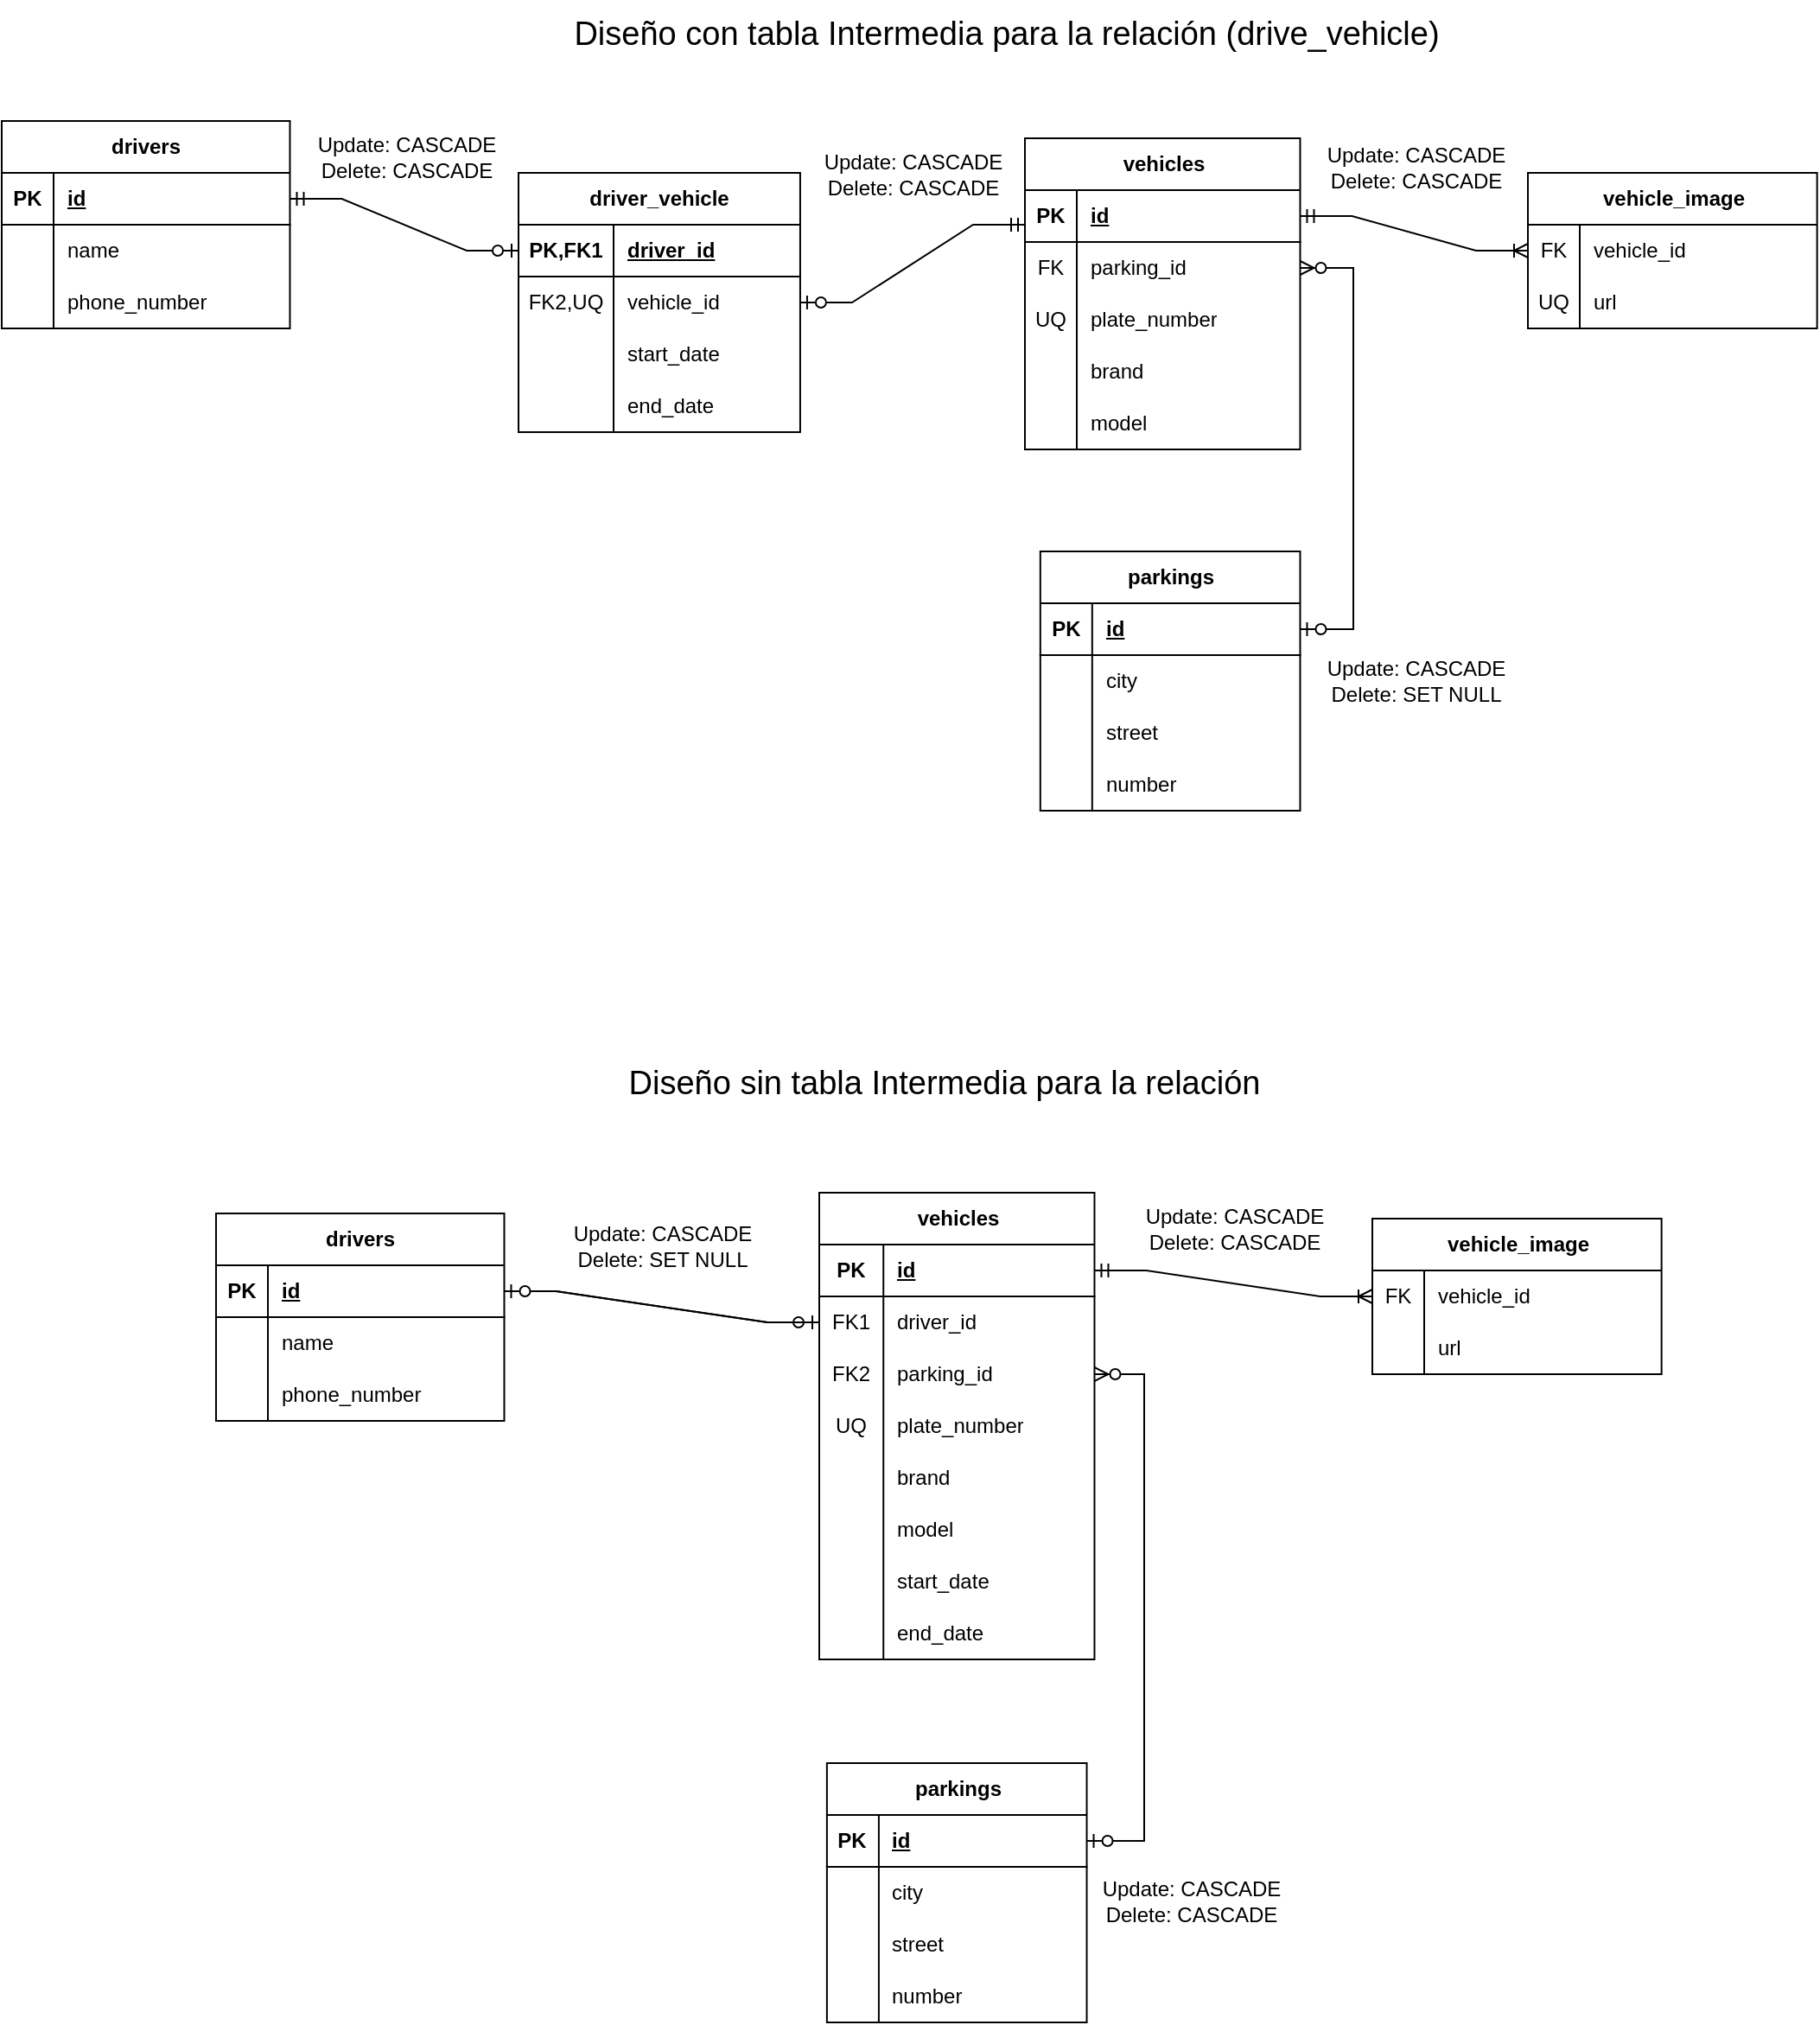 <mxfile version="26.2.14">
  <diagram name="Page-1" id="vHG7mOKKZMKuYX-PGG-n">
    <mxGraphModel dx="1129" dy="554" grid="0" gridSize="10" guides="1" tooltips="1" connect="1" arrows="1" fold="1" page="1" pageScale="1" pageWidth="1100" pageHeight="850" math="0" shadow="0">
      <root>
        <mxCell id="0" />
        <mxCell id="1" parent="0" />
        <mxCell id="TtqadNFE_iPxVeykKwdx-1" value="drivers" style="shape=table;startSize=30;container=1;collapsible=1;childLayout=tableLayout;fixedRows=1;rowLines=0;fontStyle=1;align=center;resizeLast=1;html=1;" parent="1" vertex="1">
          <mxGeometry x="19" y="130" width="166.743" height="120" as="geometry" />
        </mxCell>
        <mxCell id="TtqadNFE_iPxVeykKwdx-2" value="" style="shape=tableRow;horizontal=0;startSize=0;swimlaneHead=0;swimlaneBody=0;fillColor=none;collapsible=0;dropTarget=0;points=[[0,0.5],[1,0.5]];portConstraint=eastwest;top=0;left=0;right=0;bottom=1;" parent="TtqadNFE_iPxVeykKwdx-1" vertex="1">
          <mxGeometry y="30" width="166.743" height="30" as="geometry" />
        </mxCell>
        <mxCell id="TtqadNFE_iPxVeykKwdx-3" value="PK" style="shape=partialRectangle;connectable=0;fillColor=none;top=0;left=0;bottom=0;right=0;fontStyle=1;overflow=hidden;whiteSpace=wrap;html=1;" parent="TtqadNFE_iPxVeykKwdx-2" vertex="1">
          <mxGeometry width="30" height="30" as="geometry">
            <mxRectangle width="30" height="30" as="alternateBounds" />
          </mxGeometry>
        </mxCell>
        <mxCell id="TtqadNFE_iPxVeykKwdx-4" value="id" style="shape=partialRectangle;connectable=0;fillColor=none;top=0;left=0;bottom=0;right=0;align=left;spacingLeft=6;fontStyle=5;overflow=hidden;whiteSpace=wrap;html=1;" parent="TtqadNFE_iPxVeykKwdx-2" vertex="1">
          <mxGeometry x="30" width="136.743" height="30" as="geometry">
            <mxRectangle width="136.743" height="30" as="alternateBounds" />
          </mxGeometry>
        </mxCell>
        <mxCell id="TtqadNFE_iPxVeykKwdx-5" value="" style="shape=tableRow;horizontal=0;startSize=0;swimlaneHead=0;swimlaneBody=0;fillColor=none;collapsible=0;dropTarget=0;points=[[0,0.5],[1,0.5]];portConstraint=eastwest;top=0;left=0;right=0;bottom=0;" parent="TtqadNFE_iPxVeykKwdx-1" vertex="1">
          <mxGeometry y="60" width="166.743" height="30" as="geometry" />
        </mxCell>
        <mxCell id="TtqadNFE_iPxVeykKwdx-6" value="" style="shape=partialRectangle;connectable=0;fillColor=none;top=0;left=0;bottom=0;right=0;editable=1;overflow=hidden;whiteSpace=wrap;html=1;" parent="TtqadNFE_iPxVeykKwdx-5" vertex="1">
          <mxGeometry width="30" height="30" as="geometry">
            <mxRectangle width="30" height="30" as="alternateBounds" />
          </mxGeometry>
        </mxCell>
        <mxCell id="TtqadNFE_iPxVeykKwdx-7" value="name" style="shape=partialRectangle;connectable=0;fillColor=none;top=0;left=0;bottom=0;right=0;align=left;spacingLeft=6;overflow=hidden;whiteSpace=wrap;html=1;" parent="TtqadNFE_iPxVeykKwdx-5" vertex="1">
          <mxGeometry x="30" width="136.743" height="30" as="geometry">
            <mxRectangle width="136.743" height="30" as="alternateBounds" />
          </mxGeometry>
        </mxCell>
        <mxCell id="TtqadNFE_iPxVeykKwdx-8" value="" style="shape=tableRow;horizontal=0;startSize=0;swimlaneHead=0;swimlaneBody=0;fillColor=none;collapsible=0;dropTarget=0;points=[[0,0.5],[1,0.5]];portConstraint=eastwest;top=0;left=0;right=0;bottom=0;" parent="TtqadNFE_iPxVeykKwdx-1" vertex="1">
          <mxGeometry y="90" width="166.743" height="30" as="geometry" />
        </mxCell>
        <mxCell id="TtqadNFE_iPxVeykKwdx-9" value="" style="shape=partialRectangle;connectable=0;fillColor=none;top=0;left=0;bottom=0;right=0;editable=1;overflow=hidden;whiteSpace=wrap;html=1;" parent="TtqadNFE_iPxVeykKwdx-8" vertex="1">
          <mxGeometry width="30" height="30" as="geometry">
            <mxRectangle width="30" height="30" as="alternateBounds" />
          </mxGeometry>
        </mxCell>
        <mxCell id="TtqadNFE_iPxVeykKwdx-10" value="phone_number" style="shape=partialRectangle;connectable=0;fillColor=none;top=0;left=0;bottom=0;right=0;align=left;spacingLeft=6;overflow=hidden;whiteSpace=wrap;html=1;" parent="TtqadNFE_iPxVeykKwdx-8" vertex="1">
          <mxGeometry x="30" width="136.743" height="30" as="geometry">
            <mxRectangle width="136.743" height="30" as="alternateBounds" />
          </mxGeometry>
        </mxCell>
        <mxCell id="jej1rI7LSqxI39nl56Qy-10" value="vehicles" style="shape=table;startSize=30;container=1;collapsible=1;childLayout=tableLayout;fixedRows=1;rowLines=0;fontStyle=1;align=center;resizeLast=1;html=1;" parent="1" vertex="1">
          <mxGeometry x="611" y="140" width="159.234" height="180" as="geometry" />
        </mxCell>
        <mxCell id="jej1rI7LSqxI39nl56Qy-11" value="" style="shape=tableRow;horizontal=0;startSize=0;swimlaneHead=0;swimlaneBody=0;fillColor=none;collapsible=0;dropTarget=0;points=[[0,0.5],[1,0.5]];portConstraint=eastwest;top=0;left=0;right=0;bottom=1;" parent="jej1rI7LSqxI39nl56Qy-10" vertex="1">
          <mxGeometry y="30" width="159.234" height="30" as="geometry" />
        </mxCell>
        <mxCell id="jej1rI7LSqxI39nl56Qy-12" value="PK" style="shape=partialRectangle;connectable=0;fillColor=none;top=0;left=0;bottom=0;right=0;fontStyle=1;overflow=hidden;whiteSpace=wrap;html=1;" parent="jej1rI7LSqxI39nl56Qy-11" vertex="1">
          <mxGeometry width="30" height="30" as="geometry">
            <mxRectangle width="30" height="30" as="alternateBounds" />
          </mxGeometry>
        </mxCell>
        <mxCell id="jej1rI7LSqxI39nl56Qy-13" value="id" style="shape=partialRectangle;connectable=0;fillColor=none;top=0;left=0;bottom=0;right=0;align=left;spacingLeft=6;fontStyle=5;overflow=hidden;whiteSpace=wrap;html=1;" parent="jej1rI7LSqxI39nl56Qy-11" vertex="1">
          <mxGeometry x="30" width="129.234" height="30" as="geometry">
            <mxRectangle width="129.234" height="30" as="alternateBounds" />
          </mxGeometry>
        </mxCell>
        <mxCell id="jej1rI7LSqxI39nl56Qy-113" value="" style="shape=tableRow;horizontal=0;startSize=0;swimlaneHead=0;swimlaneBody=0;fillColor=none;collapsible=0;dropTarget=0;points=[[0,0.5],[1,0.5]];portConstraint=eastwest;top=0;left=0;right=0;bottom=0;" parent="jej1rI7LSqxI39nl56Qy-10" vertex="1">
          <mxGeometry y="60" width="159.234" height="30" as="geometry" />
        </mxCell>
        <mxCell id="jej1rI7LSqxI39nl56Qy-114" value="FK" style="shape=partialRectangle;connectable=0;fillColor=none;top=0;left=0;bottom=0;right=0;editable=1;overflow=hidden;whiteSpace=wrap;html=1;" parent="jej1rI7LSqxI39nl56Qy-113" vertex="1">
          <mxGeometry width="30" height="30" as="geometry">
            <mxRectangle width="30" height="30" as="alternateBounds" />
          </mxGeometry>
        </mxCell>
        <mxCell id="jej1rI7LSqxI39nl56Qy-115" value="parking_id" style="shape=partialRectangle;connectable=0;fillColor=none;top=0;left=0;bottom=0;right=0;align=left;spacingLeft=6;overflow=hidden;whiteSpace=wrap;html=1;" parent="jej1rI7LSqxI39nl56Qy-113" vertex="1">
          <mxGeometry x="30" width="129.234" height="30" as="geometry">
            <mxRectangle width="129.234" height="30" as="alternateBounds" />
          </mxGeometry>
        </mxCell>
        <mxCell id="jej1rI7LSqxI39nl56Qy-39" value="" style="shape=tableRow;horizontal=0;startSize=0;swimlaneHead=0;swimlaneBody=0;fillColor=none;collapsible=0;dropTarget=0;points=[[0,0.5],[1,0.5]];portConstraint=eastwest;top=0;left=0;right=0;bottom=0;" parent="jej1rI7LSqxI39nl56Qy-10" vertex="1">
          <mxGeometry y="90" width="159.234" height="30" as="geometry" />
        </mxCell>
        <mxCell id="jej1rI7LSqxI39nl56Qy-40" value="UQ" style="shape=partialRectangle;connectable=0;fillColor=none;top=0;left=0;bottom=0;right=0;editable=1;overflow=hidden;whiteSpace=wrap;html=1;" parent="jej1rI7LSqxI39nl56Qy-39" vertex="1">
          <mxGeometry width="30" height="30" as="geometry">
            <mxRectangle width="30" height="30" as="alternateBounds" />
          </mxGeometry>
        </mxCell>
        <mxCell id="jej1rI7LSqxI39nl56Qy-41" value="plate_number" style="shape=partialRectangle;connectable=0;fillColor=none;top=0;left=0;bottom=0;right=0;align=left;spacingLeft=6;overflow=hidden;whiteSpace=wrap;html=1;" parent="jej1rI7LSqxI39nl56Qy-39" vertex="1">
          <mxGeometry x="30" width="129.234" height="30" as="geometry">
            <mxRectangle width="129.234" height="30" as="alternateBounds" />
          </mxGeometry>
        </mxCell>
        <mxCell id="jej1rI7LSqxI39nl56Qy-17" value="" style="shape=tableRow;horizontal=0;startSize=0;swimlaneHead=0;swimlaneBody=0;fillColor=none;collapsible=0;dropTarget=0;points=[[0,0.5],[1,0.5]];portConstraint=eastwest;top=0;left=0;right=0;bottom=0;" parent="jej1rI7LSqxI39nl56Qy-10" vertex="1">
          <mxGeometry y="120" width="159.234" height="30" as="geometry" />
        </mxCell>
        <mxCell id="jej1rI7LSqxI39nl56Qy-18" value="&lt;span style=&quot;white-space: pre;&quot;&gt;&#x9;&lt;/span&gt;&lt;span style=&quot;white-space: pre;&quot;&gt;&#x9;&lt;/span&gt;" style="shape=partialRectangle;connectable=0;fillColor=none;top=0;left=0;bottom=0;right=0;editable=1;overflow=hidden;whiteSpace=wrap;html=1;" parent="jej1rI7LSqxI39nl56Qy-17" vertex="1">
          <mxGeometry width="30" height="30" as="geometry">
            <mxRectangle width="30" height="30" as="alternateBounds" />
          </mxGeometry>
        </mxCell>
        <mxCell id="jej1rI7LSqxI39nl56Qy-19" value="brand" style="shape=partialRectangle;connectable=0;fillColor=none;top=0;left=0;bottom=0;right=0;align=left;spacingLeft=6;overflow=hidden;whiteSpace=wrap;html=1;" parent="jej1rI7LSqxI39nl56Qy-17" vertex="1">
          <mxGeometry x="30" width="129.234" height="30" as="geometry">
            <mxRectangle width="129.234" height="30" as="alternateBounds" />
          </mxGeometry>
        </mxCell>
        <mxCell id="jej1rI7LSqxI39nl56Qy-20" value="" style="shape=tableRow;horizontal=0;startSize=0;swimlaneHead=0;swimlaneBody=0;fillColor=none;collapsible=0;dropTarget=0;points=[[0,0.5],[1,0.5]];portConstraint=eastwest;top=0;left=0;right=0;bottom=0;" parent="jej1rI7LSqxI39nl56Qy-10" vertex="1">
          <mxGeometry y="150" width="159.234" height="30" as="geometry" />
        </mxCell>
        <mxCell id="jej1rI7LSqxI39nl56Qy-21" value="&lt;span style=&quot;white-space: pre;&quot;&gt;&#x9;&lt;/span&gt;&lt;span style=&quot;white-space: pre;&quot;&gt;&#x9;&lt;/span&gt;" style="shape=partialRectangle;connectable=0;fillColor=none;top=0;left=0;bottom=0;right=0;editable=1;overflow=hidden;whiteSpace=wrap;html=1;" parent="jej1rI7LSqxI39nl56Qy-20" vertex="1">
          <mxGeometry width="30" height="30" as="geometry">
            <mxRectangle width="30" height="30" as="alternateBounds" />
          </mxGeometry>
        </mxCell>
        <mxCell id="jej1rI7LSqxI39nl56Qy-22" value="model" style="shape=partialRectangle;connectable=0;fillColor=none;top=0;left=0;bottom=0;right=0;align=left;spacingLeft=6;overflow=hidden;whiteSpace=wrap;html=1;" parent="jej1rI7LSqxI39nl56Qy-20" vertex="1">
          <mxGeometry x="30" width="129.234" height="30" as="geometry">
            <mxRectangle width="129.234" height="30" as="alternateBounds" />
          </mxGeometry>
        </mxCell>
        <mxCell id="jej1rI7LSqxI39nl56Qy-54" value="vehicle_image" style="shape=table;startSize=30;container=1;collapsible=1;childLayout=tableLayout;fixedRows=1;rowLines=0;fontStyle=1;align=center;resizeLast=1;html=1;" parent="1" vertex="1">
          <mxGeometry x="902" y="160" width="167.318" height="90" as="geometry" />
        </mxCell>
        <mxCell id="jej1rI7LSqxI39nl56Qy-58" value="" style="shape=tableRow;horizontal=0;startSize=0;swimlaneHead=0;swimlaneBody=0;fillColor=none;collapsible=0;dropTarget=0;points=[[0,0.5],[1,0.5]];portConstraint=eastwest;top=0;left=0;right=0;bottom=0;" parent="jej1rI7LSqxI39nl56Qy-54" vertex="1">
          <mxGeometry y="30" width="167.318" height="30" as="geometry" />
        </mxCell>
        <mxCell id="jej1rI7LSqxI39nl56Qy-59" value="FK" style="shape=partialRectangle;connectable=0;fillColor=none;top=0;left=0;bottom=0;right=0;editable=1;overflow=hidden;whiteSpace=wrap;html=1;" parent="jej1rI7LSqxI39nl56Qy-58" vertex="1">
          <mxGeometry width="30" height="30" as="geometry">
            <mxRectangle width="30" height="30" as="alternateBounds" />
          </mxGeometry>
        </mxCell>
        <mxCell id="jej1rI7LSqxI39nl56Qy-60" value="vehicle_id" style="shape=partialRectangle;connectable=0;fillColor=none;top=0;left=0;bottom=0;right=0;align=left;spacingLeft=6;overflow=hidden;whiteSpace=wrap;html=1;" parent="jej1rI7LSqxI39nl56Qy-58" vertex="1">
          <mxGeometry x="30" width="137.318" height="30" as="geometry">
            <mxRectangle width="137.318" height="30" as="alternateBounds" />
          </mxGeometry>
        </mxCell>
        <mxCell id="jej1rI7LSqxI39nl56Qy-67" value="" style="shape=tableRow;horizontal=0;startSize=0;swimlaneHead=0;swimlaneBody=0;fillColor=none;collapsible=0;dropTarget=0;points=[[0,0.5],[1,0.5]];portConstraint=eastwest;top=0;left=0;right=0;bottom=0;" parent="jej1rI7LSqxI39nl56Qy-54" vertex="1">
          <mxGeometry y="60" width="167.318" height="30" as="geometry" />
        </mxCell>
        <mxCell id="jej1rI7LSqxI39nl56Qy-68" value="UQ" style="shape=partialRectangle;connectable=0;fillColor=none;top=0;left=0;bottom=0;right=0;editable=1;overflow=hidden;whiteSpace=wrap;html=1;" parent="jej1rI7LSqxI39nl56Qy-67" vertex="1">
          <mxGeometry width="30" height="30" as="geometry">
            <mxRectangle width="30" height="30" as="alternateBounds" />
          </mxGeometry>
        </mxCell>
        <mxCell id="jej1rI7LSqxI39nl56Qy-69" value="url" style="shape=partialRectangle;connectable=0;fillColor=none;top=0;left=0;bottom=0;right=0;align=left;spacingLeft=6;overflow=hidden;whiteSpace=wrap;html=1;" parent="jej1rI7LSqxI39nl56Qy-67" vertex="1">
          <mxGeometry x="30" width="137.318" height="30" as="geometry">
            <mxRectangle width="137.318" height="30" as="alternateBounds" />
          </mxGeometry>
        </mxCell>
        <mxCell id="jej1rI7LSqxI39nl56Qy-81" value="" style="edgeStyle=entityRelationEdgeStyle;fontSize=12;html=1;endArrow=ERoneToMany;startArrow=ERmandOne;rounded=0;exitX=1;exitY=0.5;exitDx=0;exitDy=0;entryX=0;entryY=0.5;entryDx=0;entryDy=0;" parent="1" source="jej1rI7LSqxI39nl56Qy-11" target="jej1rI7LSqxI39nl56Qy-58" edge="1">
          <mxGeometry width="100" height="100" relative="1" as="geometry">
            <mxPoint x="868.75" y="290" as="sourcePoint" />
            <mxPoint x="968.75" y="190" as="targetPoint" />
          </mxGeometry>
        </mxCell>
        <mxCell id="jej1rI7LSqxI39nl56Qy-82" value="driver_vehicle" style="shape=table;startSize=30;container=1;collapsible=1;childLayout=tableLayout;fixedRows=1;rowLines=0;fontStyle=1;align=center;resizeLast=1;html=1;" parent="1" vertex="1">
          <mxGeometry x="318" y="160" width="162.969" height="150" as="geometry" />
        </mxCell>
        <mxCell id="jej1rI7LSqxI39nl56Qy-83" value="" style="shape=tableRow;horizontal=0;startSize=0;swimlaneHead=0;swimlaneBody=0;fillColor=none;collapsible=0;dropTarget=0;points=[[0,0.5],[1,0.5]];portConstraint=eastwest;top=0;left=0;right=0;bottom=1;" parent="jej1rI7LSqxI39nl56Qy-82" vertex="1">
          <mxGeometry y="30" width="162.969" height="30" as="geometry" />
        </mxCell>
        <mxCell id="jej1rI7LSqxI39nl56Qy-84" value="PK,FK1" style="shape=partialRectangle;connectable=0;fillColor=none;top=0;left=0;bottom=0;right=0;fontStyle=1;overflow=hidden;whiteSpace=wrap;html=1;" parent="jej1rI7LSqxI39nl56Qy-83" vertex="1">
          <mxGeometry width="55" height="30" as="geometry">
            <mxRectangle width="55" height="30" as="alternateBounds" />
          </mxGeometry>
        </mxCell>
        <mxCell id="jej1rI7LSqxI39nl56Qy-85" value="driver_id" style="shape=partialRectangle;connectable=0;fillColor=none;top=0;left=0;bottom=0;right=0;align=left;spacingLeft=6;fontStyle=5;overflow=hidden;whiteSpace=wrap;html=1;" parent="jej1rI7LSqxI39nl56Qy-83" vertex="1">
          <mxGeometry x="55" width="107.969" height="30" as="geometry">
            <mxRectangle width="107.969" height="30" as="alternateBounds" />
          </mxGeometry>
        </mxCell>
        <mxCell id="jej1rI7LSqxI39nl56Qy-89" value="" style="shape=tableRow;horizontal=0;startSize=0;swimlaneHead=0;swimlaneBody=0;fillColor=none;collapsible=0;dropTarget=0;points=[[0,0.5],[1,0.5]];portConstraint=eastwest;top=0;left=0;right=0;bottom=0;" parent="jej1rI7LSqxI39nl56Qy-82" vertex="1">
          <mxGeometry y="60" width="162.969" height="30" as="geometry" />
        </mxCell>
        <mxCell id="jej1rI7LSqxI39nl56Qy-90" value="FK2,UQ" style="shape=partialRectangle;connectable=0;fillColor=none;top=0;left=0;bottom=0;right=0;editable=1;overflow=hidden;whiteSpace=wrap;html=1;" parent="jej1rI7LSqxI39nl56Qy-89" vertex="1">
          <mxGeometry width="55" height="30" as="geometry">
            <mxRectangle width="55" height="30" as="alternateBounds" />
          </mxGeometry>
        </mxCell>
        <mxCell id="jej1rI7LSqxI39nl56Qy-91" value="vehicle_id" style="shape=partialRectangle;connectable=0;fillColor=none;top=0;left=0;bottom=0;right=0;align=left;spacingLeft=6;overflow=hidden;whiteSpace=wrap;html=1;" parent="jej1rI7LSqxI39nl56Qy-89" vertex="1">
          <mxGeometry x="55" width="107.969" height="30" as="geometry">
            <mxRectangle width="107.969" height="30" as="alternateBounds" />
          </mxGeometry>
        </mxCell>
        <mxCell id="jej1rI7LSqxI39nl56Qy-92" value="" style="shape=tableRow;horizontal=0;startSize=0;swimlaneHead=0;swimlaneBody=0;fillColor=none;collapsible=0;dropTarget=0;points=[[0,0.5],[1,0.5]];portConstraint=eastwest;top=0;left=0;right=0;bottom=0;" parent="jej1rI7LSqxI39nl56Qy-82" vertex="1">
          <mxGeometry y="90" width="162.969" height="30" as="geometry" />
        </mxCell>
        <mxCell id="jej1rI7LSqxI39nl56Qy-93" value="" style="shape=partialRectangle;connectable=0;fillColor=none;top=0;left=0;bottom=0;right=0;editable=1;overflow=hidden;whiteSpace=wrap;html=1;" parent="jej1rI7LSqxI39nl56Qy-92" vertex="1">
          <mxGeometry width="55" height="30" as="geometry">
            <mxRectangle width="55" height="30" as="alternateBounds" />
          </mxGeometry>
        </mxCell>
        <mxCell id="jej1rI7LSqxI39nl56Qy-94" value="start_date" style="shape=partialRectangle;connectable=0;fillColor=none;top=0;left=0;bottom=0;right=0;align=left;spacingLeft=6;overflow=hidden;whiteSpace=wrap;html=1;" parent="jej1rI7LSqxI39nl56Qy-92" vertex="1">
          <mxGeometry x="55" width="107.969" height="30" as="geometry">
            <mxRectangle width="107.969" height="30" as="alternateBounds" />
          </mxGeometry>
        </mxCell>
        <mxCell id="jej1rI7LSqxI39nl56Qy-95" value="" style="shape=tableRow;horizontal=0;startSize=0;swimlaneHead=0;swimlaneBody=0;fillColor=none;collapsible=0;dropTarget=0;points=[[0,0.5],[1,0.5]];portConstraint=eastwest;top=0;left=0;right=0;bottom=0;" parent="jej1rI7LSqxI39nl56Qy-82" vertex="1">
          <mxGeometry y="120" width="162.969" height="30" as="geometry" />
        </mxCell>
        <mxCell id="jej1rI7LSqxI39nl56Qy-96" value="" style="shape=partialRectangle;connectable=0;fillColor=none;top=0;left=0;bottom=0;right=0;editable=1;overflow=hidden;whiteSpace=wrap;html=1;" parent="jej1rI7LSqxI39nl56Qy-95" vertex="1">
          <mxGeometry width="55" height="30" as="geometry">
            <mxRectangle width="55" height="30" as="alternateBounds" />
          </mxGeometry>
        </mxCell>
        <mxCell id="jej1rI7LSqxI39nl56Qy-97" value="end_date" style="shape=partialRectangle;connectable=0;fillColor=none;top=0;left=0;bottom=0;right=0;align=left;spacingLeft=6;overflow=hidden;whiteSpace=wrap;html=1;" parent="jej1rI7LSqxI39nl56Qy-95" vertex="1">
          <mxGeometry x="55" width="107.969" height="30" as="geometry">
            <mxRectangle width="107.969" height="30" as="alternateBounds" />
          </mxGeometry>
        </mxCell>
        <mxCell id="jej1rI7LSqxI39nl56Qy-98" value="" style="edgeStyle=entityRelationEdgeStyle;fontSize=12;html=1;endArrow=ERzeroToOne;startArrow=ERmandOne;rounded=0;exitX=1;exitY=0.5;exitDx=0;exitDy=0;entryX=0;entryY=0.5;entryDx=0;entryDy=0;" parent="1" source="TtqadNFE_iPxVeykKwdx-2" target="jej1rI7LSqxI39nl56Qy-83" edge="1">
          <mxGeometry width="100" height="100" relative="1" as="geometry">
            <mxPoint x="360" y="350" as="sourcePoint" />
            <mxPoint x="326" y="235" as="targetPoint" />
          </mxGeometry>
        </mxCell>
        <mxCell id="jej1rI7LSqxI39nl56Qy-99" value="" style="edgeStyle=entityRelationEdgeStyle;fontSize=12;html=1;endArrow=ERzeroToOne;startArrow=ERmandOne;rounded=0;entryX=1;entryY=0.5;entryDx=0;entryDy=0;exitX=0;exitY=0.667;exitDx=0;exitDy=0;exitPerimeter=0;" parent="1" source="jej1rI7LSqxI39nl56Qy-11" target="jej1rI7LSqxI39nl56Qy-89" edge="1">
          <mxGeometry width="100" height="100" relative="1" as="geometry">
            <mxPoint x="350" y="330" as="sourcePoint" />
            <mxPoint x="450" y="230" as="targetPoint" />
          </mxGeometry>
        </mxCell>
        <mxCell id="jej1rI7LSqxI39nl56Qy-100" value="parkings" style="shape=table;startSize=30;container=1;collapsible=1;childLayout=tableLayout;fixedRows=1;rowLines=0;fontStyle=1;align=center;resizeLast=1;html=1;" parent="1" vertex="1">
          <mxGeometry x="619.91" y="379" width="150.325" height="150" as="geometry" />
        </mxCell>
        <mxCell id="jej1rI7LSqxI39nl56Qy-101" value="" style="shape=tableRow;horizontal=0;startSize=0;swimlaneHead=0;swimlaneBody=0;fillColor=none;collapsible=0;dropTarget=0;points=[[0,0.5],[1,0.5]];portConstraint=eastwest;top=0;left=0;right=0;bottom=1;" parent="jej1rI7LSqxI39nl56Qy-100" vertex="1">
          <mxGeometry y="30" width="150.325" height="30" as="geometry" />
        </mxCell>
        <mxCell id="jej1rI7LSqxI39nl56Qy-102" value="PK" style="shape=partialRectangle;connectable=0;fillColor=none;top=0;left=0;bottom=0;right=0;fontStyle=1;overflow=hidden;whiteSpace=wrap;html=1;" parent="jej1rI7LSqxI39nl56Qy-101" vertex="1">
          <mxGeometry width="30" height="30" as="geometry">
            <mxRectangle width="30" height="30" as="alternateBounds" />
          </mxGeometry>
        </mxCell>
        <mxCell id="jej1rI7LSqxI39nl56Qy-103" value="id" style="shape=partialRectangle;connectable=0;fillColor=none;top=0;left=0;bottom=0;right=0;align=left;spacingLeft=6;fontStyle=5;overflow=hidden;whiteSpace=wrap;html=1;" parent="jej1rI7LSqxI39nl56Qy-101" vertex="1">
          <mxGeometry x="30" width="120.325" height="30" as="geometry">
            <mxRectangle width="120.325" height="30" as="alternateBounds" />
          </mxGeometry>
        </mxCell>
        <mxCell id="jej1rI7LSqxI39nl56Qy-104" value="" style="shape=tableRow;horizontal=0;startSize=0;swimlaneHead=0;swimlaneBody=0;fillColor=none;collapsible=0;dropTarget=0;points=[[0,0.5],[1,0.5]];portConstraint=eastwest;top=0;left=0;right=0;bottom=0;" parent="jej1rI7LSqxI39nl56Qy-100" vertex="1">
          <mxGeometry y="60" width="150.325" height="30" as="geometry" />
        </mxCell>
        <mxCell id="jej1rI7LSqxI39nl56Qy-105" value="" style="shape=partialRectangle;connectable=0;fillColor=none;top=0;left=0;bottom=0;right=0;editable=1;overflow=hidden;whiteSpace=wrap;html=1;" parent="jej1rI7LSqxI39nl56Qy-104" vertex="1">
          <mxGeometry width="30" height="30" as="geometry">
            <mxRectangle width="30" height="30" as="alternateBounds" />
          </mxGeometry>
        </mxCell>
        <mxCell id="jej1rI7LSqxI39nl56Qy-106" value="city" style="shape=partialRectangle;connectable=0;fillColor=none;top=0;left=0;bottom=0;right=0;align=left;spacingLeft=6;overflow=hidden;whiteSpace=wrap;html=1;" parent="jej1rI7LSqxI39nl56Qy-104" vertex="1">
          <mxGeometry x="30" width="120.325" height="30" as="geometry">
            <mxRectangle width="120.325" height="30" as="alternateBounds" />
          </mxGeometry>
        </mxCell>
        <mxCell id="jej1rI7LSqxI39nl56Qy-117" value="" style="shape=tableRow;horizontal=0;startSize=0;swimlaneHead=0;swimlaneBody=0;fillColor=none;collapsible=0;dropTarget=0;points=[[0,0.5],[1,0.5]];portConstraint=eastwest;top=0;left=0;right=0;bottom=0;" parent="jej1rI7LSqxI39nl56Qy-100" vertex="1">
          <mxGeometry y="90" width="150.325" height="30" as="geometry" />
        </mxCell>
        <mxCell id="jej1rI7LSqxI39nl56Qy-118" value="" style="shape=partialRectangle;connectable=0;fillColor=none;top=0;left=0;bottom=0;right=0;editable=1;overflow=hidden;whiteSpace=wrap;html=1;" parent="jej1rI7LSqxI39nl56Qy-117" vertex="1">
          <mxGeometry width="30" height="30" as="geometry">
            <mxRectangle width="30" height="30" as="alternateBounds" />
          </mxGeometry>
        </mxCell>
        <mxCell id="jej1rI7LSqxI39nl56Qy-119" value="street" style="shape=partialRectangle;connectable=0;fillColor=none;top=0;left=0;bottom=0;right=0;align=left;spacingLeft=6;overflow=hidden;whiteSpace=wrap;html=1;" parent="jej1rI7LSqxI39nl56Qy-117" vertex="1">
          <mxGeometry x="30" width="120.325" height="30" as="geometry">
            <mxRectangle width="120.325" height="30" as="alternateBounds" />
          </mxGeometry>
        </mxCell>
        <mxCell id="jej1rI7LSqxI39nl56Qy-120" value="" style="shape=tableRow;horizontal=0;startSize=0;swimlaneHead=0;swimlaneBody=0;fillColor=none;collapsible=0;dropTarget=0;points=[[0,0.5],[1,0.5]];portConstraint=eastwest;top=0;left=0;right=0;bottom=0;" parent="jej1rI7LSqxI39nl56Qy-100" vertex="1">
          <mxGeometry y="120" width="150.325" height="30" as="geometry" />
        </mxCell>
        <mxCell id="jej1rI7LSqxI39nl56Qy-121" value="" style="shape=partialRectangle;connectable=0;fillColor=none;top=0;left=0;bottom=0;right=0;editable=1;overflow=hidden;whiteSpace=wrap;html=1;" parent="jej1rI7LSqxI39nl56Qy-120" vertex="1">
          <mxGeometry width="30" height="30" as="geometry">
            <mxRectangle width="30" height="30" as="alternateBounds" />
          </mxGeometry>
        </mxCell>
        <mxCell id="jej1rI7LSqxI39nl56Qy-122" value="number" style="shape=partialRectangle;connectable=0;fillColor=none;top=0;left=0;bottom=0;right=0;align=left;spacingLeft=6;overflow=hidden;whiteSpace=wrap;html=1;" parent="jej1rI7LSqxI39nl56Qy-120" vertex="1">
          <mxGeometry x="30" width="120.325" height="30" as="geometry">
            <mxRectangle width="120.325" height="30" as="alternateBounds" />
          </mxGeometry>
        </mxCell>
        <mxCell id="jej1rI7LSqxI39nl56Qy-123" value="" style="edgeStyle=orthogonalEdgeStyle;fontSize=12;html=1;endArrow=ERzeroToMany;startArrow=ERzeroToOne;rounded=0;entryX=1;entryY=0.5;entryDx=0;entryDy=0;exitX=1;exitY=0.5;exitDx=0;exitDy=0;" parent="1" source="jej1rI7LSqxI39nl56Qy-101" target="jej1rI7LSqxI39nl56Qy-113" edge="1">
          <mxGeometry width="100" height="100" relative="1" as="geometry">
            <mxPoint x="773" y="419" as="sourcePoint" />
            <mxPoint x="710" y="310" as="targetPoint" />
            <Array as="points">
              <mxPoint x="801" y="424" />
              <mxPoint x="801" y="215" />
            </Array>
          </mxGeometry>
        </mxCell>
        <mxCell id="jej1rI7LSqxI39nl56Qy-124" value="&lt;font style=&quot;font-size: 19px;&quot;&gt;Diseño con tabla Intermedia para la relación (drive_vehicle)&lt;/font&gt;" style="text;html=1;align=center;verticalAlign=middle;resizable=0;points=[];autosize=1;strokeColor=none;fillColor=none;" parent="1" vertex="1">
          <mxGeometry x="340" y="60" width="520" height="40" as="geometry" />
        </mxCell>
        <mxCell id="jej1rI7LSqxI39nl56Qy-125" value="Update: CASCADE&lt;div&gt;Delete: CASCADE&lt;/div&gt;" style="text;html=1;align=center;verticalAlign=middle;resizable=0;points=[];autosize=1;strokeColor=none;fillColor=none;" parent="1" vertex="1">
          <mxGeometry x="192" y="130" width="121" height="41" as="geometry" />
        </mxCell>
        <mxCell id="jej1rI7LSqxI39nl56Qy-126" value="Update: CASCADE&lt;div&gt;Delete: CASCADE&lt;/div&gt;" style="text;html=1;align=center;verticalAlign=middle;resizable=0;points=[];autosize=1;strokeColor=none;fillColor=none;" parent="1" vertex="1">
          <mxGeometry x="485.91" y="140" width="121" height="41" as="geometry" />
        </mxCell>
        <mxCell id="jej1rI7LSqxI39nl56Qy-127" value="Update: CASCADE&lt;div&gt;Delete: CASCADE&lt;/div&gt;" style="text;html=1;align=center;verticalAlign=middle;resizable=0;points=[];autosize=1;strokeColor=none;fillColor=none;" parent="1" vertex="1">
          <mxGeometry x="776" y="136" width="121" height="41" as="geometry" />
        </mxCell>
        <mxCell id="jej1rI7LSqxI39nl56Qy-128" value="Update: CASCADE&lt;div&gt;Delete: SET NULL&lt;/div&gt;" style="text;html=1;align=center;verticalAlign=middle;resizable=0;points=[];autosize=1;strokeColor=none;fillColor=none;" parent="1" vertex="1">
          <mxGeometry x="776" y="433.5" width="121" height="41" as="geometry" />
        </mxCell>
        <mxCell id="jej1rI7LSqxI39nl56Qy-129" value="&lt;font style=&quot;font-size: 19px;&quot;&gt;Diseño sin tabla Intermedia para la relación&lt;/font&gt;" style="text;html=1;align=center;verticalAlign=middle;resizable=0;points=[];autosize=1;strokeColor=none;fillColor=none;" parent="1" vertex="1">
          <mxGeometry x="372" y="669" width="383" height="35" as="geometry" />
        </mxCell>
        <mxCell id="jej1rI7LSqxI39nl56Qy-130" value="vehicles" style="shape=table;startSize=30;container=1;collapsible=1;childLayout=tableLayout;fixedRows=1;rowLines=0;fontStyle=1;align=center;resizeLast=1;html=1;" parent="1" vertex="1">
          <mxGeometry x="492" y="750" width="159.234" height="270" as="geometry" />
        </mxCell>
        <mxCell id="jej1rI7LSqxI39nl56Qy-131" value="" style="shape=tableRow;horizontal=0;startSize=0;swimlaneHead=0;swimlaneBody=0;fillColor=none;collapsible=0;dropTarget=0;points=[[0,0.5],[1,0.5]];portConstraint=eastwest;top=0;left=0;right=0;bottom=1;" parent="jej1rI7LSqxI39nl56Qy-130" vertex="1">
          <mxGeometry y="30" width="159.234" height="30" as="geometry" />
        </mxCell>
        <mxCell id="jej1rI7LSqxI39nl56Qy-132" value="PK" style="shape=partialRectangle;connectable=0;fillColor=none;top=0;left=0;bottom=0;right=0;fontStyle=1;overflow=hidden;whiteSpace=wrap;html=1;" parent="jej1rI7LSqxI39nl56Qy-131" vertex="1">
          <mxGeometry width="37.13" height="30" as="geometry">
            <mxRectangle width="37.13" height="30" as="alternateBounds" />
          </mxGeometry>
        </mxCell>
        <mxCell id="jej1rI7LSqxI39nl56Qy-133" value="id" style="shape=partialRectangle;connectable=0;fillColor=none;top=0;left=0;bottom=0;right=0;align=left;spacingLeft=6;fontStyle=5;overflow=hidden;whiteSpace=wrap;html=1;" parent="jej1rI7LSqxI39nl56Qy-131" vertex="1">
          <mxGeometry x="37.13" width="122.103" height="30" as="geometry">
            <mxRectangle width="122.103" height="30" as="alternateBounds" />
          </mxGeometry>
        </mxCell>
        <mxCell id="jej1rI7LSqxI39nl56Qy-134" value="" style="shape=tableRow;horizontal=0;startSize=0;swimlaneHead=0;swimlaneBody=0;fillColor=none;collapsible=0;dropTarget=0;points=[[0,0.5],[1,0.5]];portConstraint=eastwest;top=0;left=0;right=0;bottom=0;" parent="jej1rI7LSqxI39nl56Qy-130" vertex="1">
          <mxGeometry y="60" width="159.234" height="30" as="geometry" />
        </mxCell>
        <mxCell id="jej1rI7LSqxI39nl56Qy-135" value="FK1" style="shape=partialRectangle;connectable=0;fillColor=none;top=0;left=0;bottom=0;right=0;editable=1;overflow=hidden;whiteSpace=wrap;html=1;" parent="jej1rI7LSqxI39nl56Qy-134" vertex="1">
          <mxGeometry width="37.13" height="30" as="geometry">
            <mxRectangle width="37.13" height="30" as="alternateBounds" />
          </mxGeometry>
        </mxCell>
        <mxCell id="jej1rI7LSqxI39nl56Qy-136" value="driver_id" style="shape=partialRectangle;connectable=0;fillColor=none;top=0;left=0;bottom=0;right=0;align=left;spacingLeft=6;overflow=hidden;whiteSpace=wrap;html=1;" parent="jej1rI7LSqxI39nl56Qy-134" vertex="1">
          <mxGeometry x="37.13" width="122.103" height="30" as="geometry">
            <mxRectangle width="122.103" height="30" as="alternateBounds" />
          </mxGeometry>
        </mxCell>
        <mxCell id="jej1rI7LSqxI39nl56Qy-162" value="" style="shape=tableRow;horizontal=0;startSize=0;swimlaneHead=0;swimlaneBody=0;fillColor=none;collapsible=0;dropTarget=0;points=[[0,0.5],[1,0.5]];portConstraint=eastwest;top=0;left=0;right=0;bottom=0;" parent="jej1rI7LSqxI39nl56Qy-130" vertex="1">
          <mxGeometry y="90" width="159.234" height="30" as="geometry" />
        </mxCell>
        <mxCell id="jej1rI7LSqxI39nl56Qy-163" value="FK2" style="shape=partialRectangle;connectable=0;fillColor=none;top=0;left=0;bottom=0;right=0;editable=1;overflow=hidden;whiteSpace=wrap;html=1;" parent="jej1rI7LSqxI39nl56Qy-162" vertex="1">
          <mxGeometry width="37.13" height="30" as="geometry">
            <mxRectangle width="37.13" height="30" as="alternateBounds" />
          </mxGeometry>
        </mxCell>
        <mxCell id="jej1rI7LSqxI39nl56Qy-164" value="parking_id" style="shape=partialRectangle;connectable=0;fillColor=none;top=0;left=0;bottom=0;right=0;align=left;spacingLeft=6;overflow=hidden;whiteSpace=wrap;html=1;" parent="jej1rI7LSqxI39nl56Qy-162" vertex="1">
          <mxGeometry x="37.13" width="122.103" height="30" as="geometry">
            <mxRectangle width="122.103" height="30" as="alternateBounds" />
          </mxGeometry>
        </mxCell>
        <mxCell id="jej1rI7LSqxI39nl56Qy-137" value="" style="shape=tableRow;horizontal=0;startSize=0;swimlaneHead=0;swimlaneBody=0;fillColor=none;collapsible=0;dropTarget=0;points=[[0,0.5],[1,0.5]];portConstraint=eastwest;top=0;left=0;right=0;bottom=0;" parent="jej1rI7LSqxI39nl56Qy-130" vertex="1">
          <mxGeometry y="120" width="159.234" height="30" as="geometry" />
        </mxCell>
        <mxCell id="jej1rI7LSqxI39nl56Qy-138" value="UQ" style="shape=partialRectangle;connectable=0;fillColor=none;top=0;left=0;bottom=0;right=0;editable=1;overflow=hidden;whiteSpace=wrap;html=1;" parent="jej1rI7LSqxI39nl56Qy-137" vertex="1">
          <mxGeometry width="37.13" height="30" as="geometry">
            <mxRectangle width="37.13" height="30" as="alternateBounds" />
          </mxGeometry>
        </mxCell>
        <mxCell id="jej1rI7LSqxI39nl56Qy-139" value="plate_number" style="shape=partialRectangle;connectable=0;fillColor=none;top=0;left=0;bottom=0;right=0;align=left;spacingLeft=6;overflow=hidden;whiteSpace=wrap;html=1;" parent="jej1rI7LSqxI39nl56Qy-137" vertex="1">
          <mxGeometry x="37.13" width="122.103" height="30" as="geometry">
            <mxRectangle width="122.103" height="30" as="alternateBounds" />
          </mxGeometry>
        </mxCell>
        <mxCell id="jej1rI7LSqxI39nl56Qy-140" value="" style="shape=tableRow;horizontal=0;startSize=0;swimlaneHead=0;swimlaneBody=0;fillColor=none;collapsible=0;dropTarget=0;points=[[0,0.5],[1,0.5]];portConstraint=eastwest;top=0;left=0;right=0;bottom=0;" parent="jej1rI7LSqxI39nl56Qy-130" vertex="1">
          <mxGeometry y="150" width="159.234" height="30" as="geometry" />
        </mxCell>
        <mxCell id="jej1rI7LSqxI39nl56Qy-141" value="&lt;span style=&quot;white-space: pre;&quot;&gt;&#x9;&lt;/span&gt;&lt;span style=&quot;white-space: pre;&quot;&gt;&#x9;&lt;/span&gt;" style="shape=partialRectangle;connectable=0;fillColor=none;top=0;left=0;bottom=0;right=0;editable=1;overflow=hidden;whiteSpace=wrap;html=1;" parent="jej1rI7LSqxI39nl56Qy-140" vertex="1">
          <mxGeometry width="37.13" height="30" as="geometry">
            <mxRectangle width="37.13" height="30" as="alternateBounds" />
          </mxGeometry>
        </mxCell>
        <mxCell id="jej1rI7LSqxI39nl56Qy-142" value="brand" style="shape=partialRectangle;connectable=0;fillColor=none;top=0;left=0;bottom=0;right=0;align=left;spacingLeft=6;overflow=hidden;whiteSpace=wrap;html=1;" parent="jej1rI7LSqxI39nl56Qy-140" vertex="1">
          <mxGeometry x="37.13" width="122.103" height="30" as="geometry">
            <mxRectangle width="122.103" height="30" as="alternateBounds" />
          </mxGeometry>
        </mxCell>
        <mxCell id="jej1rI7LSqxI39nl56Qy-143" value="" style="shape=tableRow;horizontal=0;startSize=0;swimlaneHead=0;swimlaneBody=0;fillColor=none;collapsible=0;dropTarget=0;points=[[0,0.5],[1,0.5]];portConstraint=eastwest;top=0;left=0;right=0;bottom=0;" parent="jej1rI7LSqxI39nl56Qy-130" vertex="1">
          <mxGeometry y="180" width="159.234" height="30" as="geometry" />
        </mxCell>
        <mxCell id="jej1rI7LSqxI39nl56Qy-144" value="&lt;span style=&quot;white-space: pre;&quot;&gt;&#x9;&lt;/span&gt;&lt;span style=&quot;white-space: pre;&quot;&gt;&#x9;&lt;/span&gt;" style="shape=partialRectangle;connectable=0;fillColor=none;top=0;left=0;bottom=0;right=0;editable=1;overflow=hidden;whiteSpace=wrap;html=1;" parent="jej1rI7LSqxI39nl56Qy-143" vertex="1">
          <mxGeometry width="37.13" height="30" as="geometry">
            <mxRectangle width="37.13" height="30" as="alternateBounds" />
          </mxGeometry>
        </mxCell>
        <mxCell id="jej1rI7LSqxI39nl56Qy-145" value="model" style="shape=partialRectangle;connectable=0;fillColor=none;top=0;left=0;bottom=0;right=0;align=left;spacingLeft=6;overflow=hidden;whiteSpace=wrap;html=1;" parent="jej1rI7LSqxI39nl56Qy-143" vertex="1">
          <mxGeometry x="37.13" width="122.103" height="30" as="geometry">
            <mxRectangle width="122.103" height="30" as="alternateBounds" />
          </mxGeometry>
        </mxCell>
        <mxCell id="jej1rI7LSqxI39nl56Qy-156" value="" style="shape=tableRow;horizontal=0;startSize=0;swimlaneHead=0;swimlaneBody=0;fillColor=none;collapsible=0;dropTarget=0;points=[[0,0.5],[1,0.5]];portConstraint=eastwest;top=0;left=0;right=0;bottom=0;" parent="jej1rI7LSqxI39nl56Qy-130" vertex="1">
          <mxGeometry y="210" width="159.234" height="30" as="geometry" />
        </mxCell>
        <mxCell id="jej1rI7LSqxI39nl56Qy-157" value="&lt;span style=&quot;white-space: pre;&quot;&gt;&#x9;&lt;/span&gt;&lt;span style=&quot;white-space: pre;&quot;&gt;&#x9;&lt;/span&gt;" style="shape=partialRectangle;connectable=0;fillColor=none;top=0;left=0;bottom=0;right=0;editable=1;overflow=hidden;whiteSpace=wrap;html=1;" parent="jej1rI7LSqxI39nl56Qy-156" vertex="1">
          <mxGeometry width="37.13" height="30" as="geometry">
            <mxRectangle width="37.13" height="30" as="alternateBounds" />
          </mxGeometry>
        </mxCell>
        <mxCell id="jej1rI7LSqxI39nl56Qy-158" value="start_date" style="shape=partialRectangle;connectable=0;fillColor=none;top=0;left=0;bottom=0;right=0;align=left;spacingLeft=6;overflow=hidden;whiteSpace=wrap;html=1;" parent="jej1rI7LSqxI39nl56Qy-156" vertex="1">
          <mxGeometry x="37.13" width="122.103" height="30" as="geometry">
            <mxRectangle width="122.103" height="30" as="alternateBounds" />
          </mxGeometry>
        </mxCell>
        <mxCell id="jej1rI7LSqxI39nl56Qy-159" value="" style="shape=tableRow;horizontal=0;startSize=0;swimlaneHead=0;swimlaneBody=0;fillColor=none;collapsible=0;dropTarget=0;points=[[0,0.5],[1,0.5]];portConstraint=eastwest;top=0;left=0;right=0;bottom=0;" parent="jej1rI7LSqxI39nl56Qy-130" vertex="1">
          <mxGeometry y="240" width="159.234" height="30" as="geometry" />
        </mxCell>
        <mxCell id="jej1rI7LSqxI39nl56Qy-160" value="&lt;span style=&quot;white-space: pre;&quot;&gt;&#x9;&lt;/span&gt;&lt;span style=&quot;white-space: pre;&quot;&gt;&#x9;&lt;/span&gt;" style="shape=partialRectangle;connectable=0;fillColor=none;top=0;left=0;bottom=0;right=0;editable=1;overflow=hidden;whiteSpace=wrap;html=1;" parent="jej1rI7LSqxI39nl56Qy-159" vertex="1">
          <mxGeometry width="37.13" height="30" as="geometry">
            <mxRectangle width="37.13" height="30" as="alternateBounds" />
          </mxGeometry>
        </mxCell>
        <mxCell id="jej1rI7LSqxI39nl56Qy-161" value="end_date" style="shape=partialRectangle;connectable=0;fillColor=none;top=0;left=0;bottom=0;right=0;align=left;spacingLeft=6;overflow=hidden;whiteSpace=wrap;html=1;" parent="jej1rI7LSqxI39nl56Qy-159" vertex="1">
          <mxGeometry x="37.13" width="122.103" height="30" as="geometry">
            <mxRectangle width="122.103" height="30" as="alternateBounds" />
          </mxGeometry>
        </mxCell>
        <mxCell id="jej1rI7LSqxI39nl56Qy-146" value="drivers" style="shape=table;startSize=30;container=1;collapsible=1;childLayout=tableLayout;fixedRows=1;rowLines=0;fontStyle=1;align=center;resizeLast=1;html=1;" parent="1" vertex="1">
          <mxGeometry x="143" y="762" width="166.743" height="120" as="geometry" />
        </mxCell>
        <mxCell id="jej1rI7LSqxI39nl56Qy-147" value="" style="shape=tableRow;horizontal=0;startSize=0;swimlaneHead=0;swimlaneBody=0;fillColor=none;collapsible=0;dropTarget=0;points=[[0,0.5],[1,0.5]];portConstraint=eastwest;top=0;left=0;right=0;bottom=1;" parent="jej1rI7LSqxI39nl56Qy-146" vertex="1">
          <mxGeometry y="30" width="166.743" height="30" as="geometry" />
        </mxCell>
        <mxCell id="jej1rI7LSqxI39nl56Qy-148" value="PK" style="shape=partialRectangle;connectable=0;fillColor=none;top=0;left=0;bottom=0;right=0;fontStyle=1;overflow=hidden;whiteSpace=wrap;html=1;" parent="jej1rI7LSqxI39nl56Qy-147" vertex="1">
          <mxGeometry width="30" height="30" as="geometry">
            <mxRectangle width="30" height="30" as="alternateBounds" />
          </mxGeometry>
        </mxCell>
        <mxCell id="jej1rI7LSqxI39nl56Qy-149" value="id" style="shape=partialRectangle;connectable=0;fillColor=none;top=0;left=0;bottom=0;right=0;align=left;spacingLeft=6;fontStyle=5;overflow=hidden;whiteSpace=wrap;html=1;" parent="jej1rI7LSqxI39nl56Qy-147" vertex="1">
          <mxGeometry x="30" width="136.743" height="30" as="geometry">
            <mxRectangle width="136.743" height="30" as="alternateBounds" />
          </mxGeometry>
        </mxCell>
        <mxCell id="jej1rI7LSqxI39nl56Qy-150" value="" style="shape=tableRow;horizontal=0;startSize=0;swimlaneHead=0;swimlaneBody=0;fillColor=none;collapsible=0;dropTarget=0;points=[[0,0.5],[1,0.5]];portConstraint=eastwest;top=0;left=0;right=0;bottom=0;" parent="jej1rI7LSqxI39nl56Qy-146" vertex="1">
          <mxGeometry y="60" width="166.743" height="30" as="geometry" />
        </mxCell>
        <mxCell id="jej1rI7LSqxI39nl56Qy-151" value="" style="shape=partialRectangle;connectable=0;fillColor=none;top=0;left=0;bottom=0;right=0;editable=1;overflow=hidden;whiteSpace=wrap;html=1;" parent="jej1rI7LSqxI39nl56Qy-150" vertex="1">
          <mxGeometry width="30" height="30" as="geometry">
            <mxRectangle width="30" height="30" as="alternateBounds" />
          </mxGeometry>
        </mxCell>
        <mxCell id="jej1rI7LSqxI39nl56Qy-152" value="name" style="shape=partialRectangle;connectable=0;fillColor=none;top=0;left=0;bottom=0;right=0;align=left;spacingLeft=6;overflow=hidden;whiteSpace=wrap;html=1;" parent="jej1rI7LSqxI39nl56Qy-150" vertex="1">
          <mxGeometry x="30" width="136.743" height="30" as="geometry">
            <mxRectangle width="136.743" height="30" as="alternateBounds" />
          </mxGeometry>
        </mxCell>
        <mxCell id="jej1rI7LSqxI39nl56Qy-153" value="" style="shape=tableRow;horizontal=0;startSize=0;swimlaneHead=0;swimlaneBody=0;fillColor=none;collapsible=0;dropTarget=0;points=[[0,0.5],[1,0.5]];portConstraint=eastwest;top=0;left=0;right=0;bottom=0;" parent="jej1rI7LSqxI39nl56Qy-146" vertex="1">
          <mxGeometry y="90" width="166.743" height="30" as="geometry" />
        </mxCell>
        <mxCell id="jej1rI7LSqxI39nl56Qy-154" value="" style="shape=partialRectangle;connectable=0;fillColor=none;top=0;left=0;bottom=0;right=0;editable=1;overflow=hidden;whiteSpace=wrap;html=1;" parent="jej1rI7LSqxI39nl56Qy-153" vertex="1">
          <mxGeometry width="30" height="30" as="geometry">
            <mxRectangle width="30" height="30" as="alternateBounds" />
          </mxGeometry>
        </mxCell>
        <mxCell id="jej1rI7LSqxI39nl56Qy-155" value="phone_number" style="shape=partialRectangle;connectable=0;fillColor=none;top=0;left=0;bottom=0;right=0;align=left;spacingLeft=6;overflow=hidden;whiteSpace=wrap;html=1;" parent="jej1rI7LSqxI39nl56Qy-153" vertex="1">
          <mxGeometry x="30" width="136.743" height="30" as="geometry">
            <mxRectangle width="136.743" height="30" as="alternateBounds" />
          </mxGeometry>
        </mxCell>
        <mxCell id="jej1rI7LSqxI39nl56Qy-175" value="vehicle_image" style="shape=table;startSize=30;container=1;collapsible=1;childLayout=tableLayout;fixedRows=1;rowLines=0;fontStyle=1;align=center;resizeLast=1;html=1;" parent="1" vertex="1">
          <mxGeometry x="812" y="765" width="167.318" height="90" as="geometry" />
        </mxCell>
        <mxCell id="jej1rI7LSqxI39nl56Qy-176" value="" style="shape=tableRow;horizontal=0;startSize=0;swimlaneHead=0;swimlaneBody=0;fillColor=none;collapsible=0;dropTarget=0;points=[[0,0.5],[1,0.5]];portConstraint=eastwest;top=0;left=0;right=0;bottom=0;" parent="jej1rI7LSqxI39nl56Qy-175" vertex="1">
          <mxGeometry y="30" width="167.318" height="30" as="geometry" />
        </mxCell>
        <mxCell id="jej1rI7LSqxI39nl56Qy-177" value="FK" style="shape=partialRectangle;connectable=0;fillColor=none;top=0;left=0;bottom=0;right=0;editable=1;overflow=hidden;whiteSpace=wrap;html=1;" parent="jej1rI7LSqxI39nl56Qy-176" vertex="1">
          <mxGeometry width="30" height="30" as="geometry">
            <mxRectangle width="30" height="30" as="alternateBounds" />
          </mxGeometry>
        </mxCell>
        <mxCell id="jej1rI7LSqxI39nl56Qy-178" value="vehicle_id" style="shape=partialRectangle;connectable=0;fillColor=none;top=0;left=0;bottom=0;right=0;align=left;spacingLeft=6;overflow=hidden;whiteSpace=wrap;html=1;" parent="jej1rI7LSqxI39nl56Qy-176" vertex="1">
          <mxGeometry x="30" width="137.318" height="30" as="geometry">
            <mxRectangle width="137.318" height="30" as="alternateBounds" />
          </mxGeometry>
        </mxCell>
        <mxCell id="jej1rI7LSqxI39nl56Qy-179" value="" style="shape=tableRow;horizontal=0;startSize=0;swimlaneHead=0;swimlaneBody=0;fillColor=none;collapsible=0;dropTarget=0;points=[[0,0.5],[1,0.5]];portConstraint=eastwest;top=0;left=0;right=0;bottom=0;" parent="jej1rI7LSqxI39nl56Qy-175" vertex="1">
          <mxGeometry y="60" width="167.318" height="30" as="geometry" />
        </mxCell>
        <mxCell id="jej1rI7LSqxI39nl56Qy-180" value="" style="shape=partialRectangle;connectable=0;fillColor=none;top=0;left=0;bottom=0;right=0;editable=1;overflow=hidden;whiteSpace=wrap;html=1;" parent="jej1rI7LSqxI39nl56Qy-179" vertex="1">
          <mxGeometry width="30" height="30" as="geometry">
            <mxRectangle width="30" height="30" as="alternateBounds" />
          </mxGeometry>
        </mxCell>
        <mxCell id="jej1rI7LSqxI39nl56Qy-181" value="url" style="shape=partialRectangle;connectable=0;fillColor=none;top=0;left=0;bottom=0;right=0;align=left;spacingLeft=6;overflow=hidden;whiteSpace=wrap;html=1;" parent="jej1rI7LSqxI39nl56Qy-179" vertex="1">
          <mxGeometry x="30" width="137.318" height="30" as="geometry">
            <mxRectangle width="137.318" height="30" as="alternateBounds" />
          </mxGeometry>
        </mxCell>
        <mxCell id="jej1rI7LSqxI39nl56Qy-182" value="" style="edgeStyle=entityRelationEdgeStyle;fontSize=12;html=1;endArrow=ERoneToMany;startArrow=ERmandOne;rounded=0;exitX=1;exitY=0.5;exitDx=0;exitDy=0;entryX=0;entryY=0.5;entryDx=0;entryDy=0;" parent="1" source="jej1rI7LSqxI39nl56Qy-131" target="jej1rI7LSqxI39nl56Qy-176" edge="1">
          <mxGeometry width="100" height="100" relative="1" as="geometry">
            <mxPoint x="656" y="772" as="sourcePoint" />
            <mxPoint x="788" y="792" as="targetPoint" />
          </mxGeometry>
        </mxCell>
        <mxCell id="jej1rI7LSqxI39nl56Qy-184" value="parkings" style="shape=table;startSize=30;container=1;collapsible=1;childLayout=tableLayout;fixedRows=1;rowLines=0;fontStyle=1;align=center;resizeLast=1;html=1;" parent="1" vertex="1">
          <mxGeometry x="496.45" y="1080" width="150.325" height="150" as="geometry" />
        </mxCell>
        <mxCell id="jej1rI7LSqxI39nl56Qy-185" value="" style="shape=tableRow;horizontal=0;startSize=0;swimlaneHead=0;swimlaneBody=0;fillColor=none;collapsible=0;dropTarget=0;points=[[0,0.5],[1,0.5]];portConstraint=eastwest;top=0;left=0;right=0;bottom=1;" parent="jej1rI7LSqxI39nl56Qy-184" vertex="1">
          <mxGeometry y="30" width="150.325" height="30" as="geometry" />
        </mxCell>
        <mxCell id="jej1rI7LSqxI39nl56Qy-186" value="PK" style="shape=partialRectangle;connectable=0;fillColor=none;top=0;left=0;bottom=0;right=0;fontStyle=1;overflow=hidden;whiteSpace=wrap;html=1;" parent="jej1rI7LSqxI39nl56Qy-185" vertex="1">
          <mxGeometry width="30" height="30" as="geometry">
            <mxRectangle width="30" height="30" as="alternateBounds" />
          </mxGeometry>
        </mxCell>
        <mxCell id="jej1rI7LSqxI39nl56Qy-187" value="id" style="shape=partialRectangle;connectable=0;fillColor=none;top=0;left=0;bottom=0;right=0;align=left;spacingLeft=6;fontStyle=5;overflow=hidden;whiteSpace=wrap;html=1;" parent="jej1rI7LSqxI39nl56Qy-185" vertex="1">
          <mxGeometry x="30" width="120.325" height="30" as="geometry">
            <mxRectangle width="120.325" height="30" as="alternateBounds" />
          </mxGeometry>
        </mxCell>
        <mxCell id="jej1rI7LSqxI39nl56Qy-188" value="" style="shape=tableRow;horizontal=0;startSize=0;swimlaneHead=0;swimlaneBody=0;fillColor=none;collapsible=0;dropTarget=0;points=[[0,0.5],[1,0.5]];portConstraint=eastwest;top=0;left=0;right=0;bottom=0;" parent="jej1rI7LSqxI39nl56Qy-184" vertex="1">
          <mxGeometry y="60" width="150.325" height="30" as="geometry" />
        </mxCell>
        <mxCell id="jej1rI7LSqxI39nl56Qy-189" value="" style="shape=partialRectangle;connectable=0;fillColor=none;top=0;left=0;bottom=0;right=0;editable=1;overflow=hidden;whiteSpace=wrap;html=1;" parent="jej1rI7LSqxI39nl56Qy-188" vertex="1">
          <mxGeometry width="30" height="30" as="geometry">
            <mxRectangle width="30" height="30" as="alternateBounds" />
          </mxGeometry>
        </mxCell>
        <mxCell id="jej1rI7LSqxI39nl56Qy-190" value="city" style="shape=partialRectangle;connectable=0;fillColor=none;top=0;left=0;bottom=0;right=0;align=left;spacingLeft=6;overflow=hidden;whiteSpace=wrap;html=1;" parent="jej1rI7LSqxI39nl56Qy-188" vertex="1">
          <mxGeometry x="30" width="120.325" height="30" as="geometry">
            <mxRectangle width="120.325" height="30" as="alternateBounds" />
          </mxGeometry>
        </mxCell>
        <mxCell id="jej1rI7LSqxI39nl56Qy-191" value="" style="shape=tableRow;horizontal=0;startSize=0;swimlaneHead=0;swimlaneBody=0;fillColor=none;collapsible=0;dropTarget=0;points=[[0,0.5],[1,0.5]];portConstraint=eastwest;top=0;left=0;right=0;bottom=0;" parent="jej1rI7LSqxI39nl56Qy-184" vertex="1">
          <mxGeometry y="90" width="150.325" height="30" as="geometry" />
        </mxCell>
        <mxCell id="jej1rI7LSqxI39nl56Qy-192" value="" style="shape=partialRectangle;connectable=0;fillColor=none;top=0;left=0;bottom=0;right=0;editable=1;overflow=hidden;whiteSpace=wrap;html=1;" parent="jej1rI7LSqxI39nl56Qy-191" vertex="1">
          <mxGeometry width="30" height="30" as="geometry">
            <mxRectangle width="30" height="30" as="alternateBounds" />
          </mxGeometry>
        </mxCell>
        <mxCell id="jej1rI7LSqxI39nl56Qy-193" value="street" style="shape=partialRectangle;connectable=0;fillColor=none;top=0;left=0;bottom=0;right=0;align=left;spacingLeft=6;overflow=hidden;whiteSpace=wrap;html=1;" parent="jej1rI7LSqxI39nl56Qy-191" vertex="1">
          <mxGeometry x="30" width="120.325" height="30" as="geometry">
            <mxRectangle width="120.325" height="30" as="alternateBounds" />
          </mxGeometry>
        </mxCell>
        <mxCell id="jej1rI7LSqxI39nl56Qy-194" value="" style="shape=tableRow;horizontal=0;startSize=0;swimlaneHead=0;swimlaneBody=0;fillColor=none;collapsible=0;dropTarget=0;points=[[0,0.5],[1,0.5]];portConstraint=eastwest;top=0;left=0;right=0;bottom=0;" parent="jej1rI7LSqxI39nl56Qy-184" vertex="1">
          <mxGeometry y="120" width="150.325" height="30" as="geometry" />
        </mxCell>
        <mxCell id="jej1rI7LSqxI39nl56Qy-195" value="" style="shape=partialRectangle;connectable=0;fillColor=none;top=0;left=0;bottom=0;right=0;editable=1;overflow=hidden;whiteSpace=wrap;html=1;" parent="jej1rI7LSqxI39nl56Qy-194" vertex="1">
          <mxGeometry width="30" height="30" as="geometry">
            <mxRectangle width="30" height="30" as="alternateBounds" />
          </mxGeometry>
        </mxCell>
        <mxCell id="jej1rI7LSqxI39nl56Qy-196" value="number" style="shape=partialRectangle;connectable=0;fillColor=none;top=0;left=0;bottom=0;right=0;align=left;spacingLeft=6;overflow=hidden;whiteSpace=wrap;html=1;" parent="jej1rI7LSqxI39nl56Qy-194" vertex="1">
          <mxGeometry x="30" width="120.325" height="30" as="geometry">
            <mxRectangle width="120.325" height="30" as="alternateBounds" />
          </mxGeometry>
        </mxCell>
        <mxCell id="jej1rI7LSqxI39nl56Qy-198" value="" style="edgeStyle=orthogonalEdgeStyle;fontSize=12;html=1;endArrow=ERzeroToMany;startArrow=ERzeroToOne;rounded=0;entryX=1;entryY=0.5;entryDx=0;entryDy=0;exitX=1;exitY=0.5;exitDx=0;exitDy=0;" parent="1" source="jej1rI7LSqxI39nl56Qy-185" target="jej1rI7LSqxI39nl56Qy-162" edge="1">
          <mxGeometry width="100" height="100" relative="1" as="geometry">
            <mxPoint x="724" y="1107" as="sourcePoint" />
            <mxPoint x="724" y="898" as="targetPoint" />
            <Array as="points">
              <mxPoint x="680" y="1125" />
              <mxPoint x="680" y="855" />
            </Array>
          </mxGeometry>
        </mxCell>
        <mxCell id="jej1rI7LSqxI39nl56Qy-199" value="Update: CASCADE&lt;div&gt;Delete: CASCADE&lt;/div&gt;" style="text;html=1;align=center;verticalAlign=middle;resizable=0;points=[];autosize=1;strokeColor=none;fillColor=none;" parent="1" vertex="1">
          <mxGeometry x="671" y="750" width="121" height="41" as="geometry" />
        </mxCell>
        <mxCell id="jej1rI7LSqxI39nl56Qy-200" value="Update: CASCADE&lt;div&gt;Delete: CASCADE&lt;/div&gt;" style="text;html=1;align=center;verticalAlign=middle;resizable=0;points=[];autosize=1;strokeColor=none;fillColor=none;" parent="1" vertex="1">
          <mxGeometry x="646.78" y="1139" width="121" height="41" as="geometry" />
        </mxCell>
        <mxCell id="jej1rI7LSqxI39nl56Qy-201" value="Update: CASCADE&lt;div&gt;Delete: SET NULL&lt;/div&gt;" style="text;html=1;align=center;verticalAlign=middle;resizable=0;points=[];autosize=1;strokeColor=none;fillColor=none;" parent="1" vertex="1">
          <mxGeometry x="340.0" y="760" width="121" height="41" as="geometry" />
        </mxCell>
        <mxCell id="jej1rI7LSqxI39nl56Qy-202" value="" style="edgeStyle=entityRelationEdgeStyle;fontSize=12;html=1;endArrow=ERzeroToOne;endFill=1;rounded=0;entryX=0;entryY=0.5;entryDx=0;entryDy=0;exitX=1;exitY=0.5;exitDx=0;exitDy=0;" parent="1" source="jej1rI7LSqxI39nl56Qy-147" target="jej1rI7LSqxI39nl56Qy-134" edge="1">
          <mxGeometry width="100" height="100" relative="1" as="geometry">
            <mxPoint x="472" y="936" as="sourcePoint" />
            <mxPoint x="572" y="836" as="targetPoint" />
          </mxGeometry>
        </mxCell>
        <mxCell id="jej1rI7LSqxI39nl56Qy-203" value="" style="edgeStyle=entityRelationEdgeStyle;fontSize=12;html=1;endArrow=ERzeroToOne;endFill=1;rounded=0;entryX=1;entryY=0.5;entryDx=0;entryDy=0;exitX=0;exitY=0.5;exitDx=0;exitDy=0;" parent="1" source="jej1rI7LSqxI39nl56Qy-134" target="jej1rI7LSqxI39nl56Qy-147" edge="1">
          <mxGeometry width="100" height="100" relative="1" as="geometry">
            <mxPoint x="472" y="936" as="sourcePoint" />
            <mxPoint x="572" y="836" as="targetPoint" />
          </mxGeometry>
        </mxCell>
      </root>
    </mxGraphModel>
  </diagram>
</mxfile>
